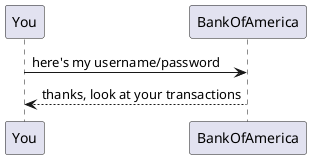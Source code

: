 @startuml
You -> BankOfAmerica: here's my username/password
BankOfAmerica --> You: thanks, look at your transactions
@enduml